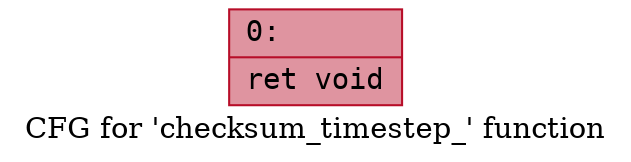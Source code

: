 digraph "CFG for 'checksum_timestep_' function" {
	label="CFG for 'checksum_timestep_' function";

	Node0x55ab5a606380 [shape=record,color="#b70d28ff", style=filled, fillcolor="#b70d2870" fontname="Courier",label="{0:\l|  ret void\l}"];
}
